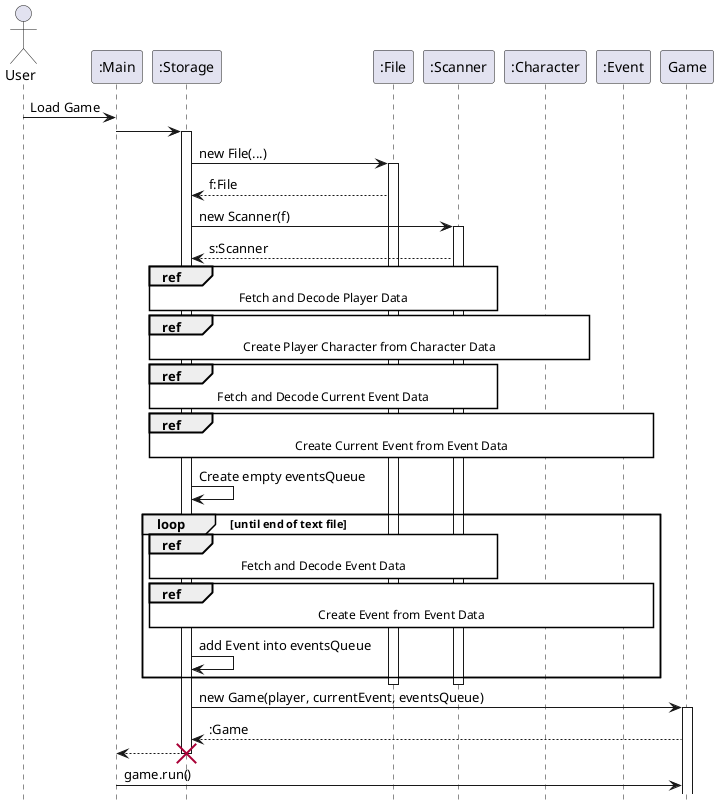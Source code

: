 @startuml
hide footbox
skinparam sequenceReferenceBackgroundColor #FFFFFF
actor User

participant ":Main" as Main
participant ":Storage" as Storage
participant ":File" as File
participant ":Scanner" as Scanner
participant ":Character" as Character
participant ":Event" as Event
User -> Main: Load Game
Main -> Storage:
activate Storage
Storage -> File: new File(...)
activate File
File --> Storage: f:File
Storage -> Scanner: new Scanner(f)
activate Scanner
Scanner --> Storage: s:Scanner

ref over Storage, Scanner, File
    Fetch and Decode Player Data
end ref

ref over Storage, Character
    Create Player Character from Character Data
end ref

ref over Storage, Scanner, File
    Fetch and Decode Current Event Data
end ref

ref over Storage, Event
    Create Current Event from Event Data
end ref

Storage -> Storage: Create empty eventsQueue
loop until end of text file
    ref over Storage, Scanner, File
        Fetch and Decode Event Data
    end ref

    ref over Storage, Event
        Create Event from Event Data
    end ref
    Storage -> Storage: add Event into eventsQueue
end loop
deactivate File
deactivate Scanner

Storage -> Game: new Game(player, currentEvent, eventsQueue)
activate Game
Game --> Storage: :Game
Storage --> Main:
destroy Storage
Main -> Game: game.run()
@enduml

@startuml
hide footbox

participant ":Storage" as Storage
participant ":File" as File
participant ":Scanner" as Scanner

group sd Fetch and Decode Data
    activate Storage
    activate Scanner
    activate File
    Storage -> Scanner: Fetch Data
    Scanner -> File:
    File --> Scanner:
    Scanner --> Storage: Data :String[]
end group
@enduml

@startuml
hide footbox
skinparam sequenceReferenceBackgroundColor #FFFFFF

participant ":Storage" as Storage
participant ":Enemy" as Enemy
participant ":Battle" as Battle
participant ":Loot" as Loot
participant ":Equipment" as Equipment
participant ":Shop" as Shop

activate Storage
group sd Create Event from Event Data
    Storage -> Storage: Parse Event Data
    activate Storage
    alt eventType is Battle
        ref over Storage, Enemy
            Create Enemy Character from Character Data
        end ref
        Storage -> Battle: new Battle(player, enemy)
        activate Battle
        Battle --> Storage: :Battle
        deactivate Battle
    else eventType is Loot
        Storage -> Loot: new Loot(player)
        activate Loot
        Loot --> Storage: :Loot
        deactivate Loot
    else eventType is Shop
        Storage -> Storage: Parse Equipment List Data
        activate Storage
            Storage -> Equipment: new Equipment(...)
            activate Equipment
            Equipment --> Storage: equipments:Equipment[]
            deactivate Equipment
            Storage --> Storage:
        deactivate Storage
        Storage -> Shop: new Shop(player, equipments)
        activate Shop
        Shop --> Storage: :Shop
        deactivate Shop
    end alt
    Storage --> Storage:
    deactivate Storage
end group
@enduml

@startuml
hide footbox

participant ":Storage" as Storage
participant ":Player" as Player
participant ":EquipmentList" as EquipmentList
participant ":Enemy" as Enemy

activate Storage
group sd Create Character from Character Data
    alt characterType is Player
        Storage -> Storage: Parse Player Data
        activate Storage
            Storage -> Storage: Parse Player Equipments
            activate Storage
                Storage -> EquipmentList: new EquipmentList(...)
                activate EquipmentList
                EquipmentList --> Storage: equipments:EquipmentList
                deactivate EquipmentList
                Storage --> Storage:
            deactivate Storage
            Storage -> Player: new Player(...)
            activate Player
            Player --> Storage: :Player
            deactivate Player
            Storage --> Storage:
        deactivate Storage
    else characterType is Enemy
        Storage -> Storage: Parse Enemy Data
        activate Storage
        Storage -> Enemy: new Enemy(...)
        activate Enemy
        Enemy --> Storage: enemy:Enemy
        deactivate Enemy
        Storage --> Storage:
        deactivate Storage
    end alt
end group

@enduml